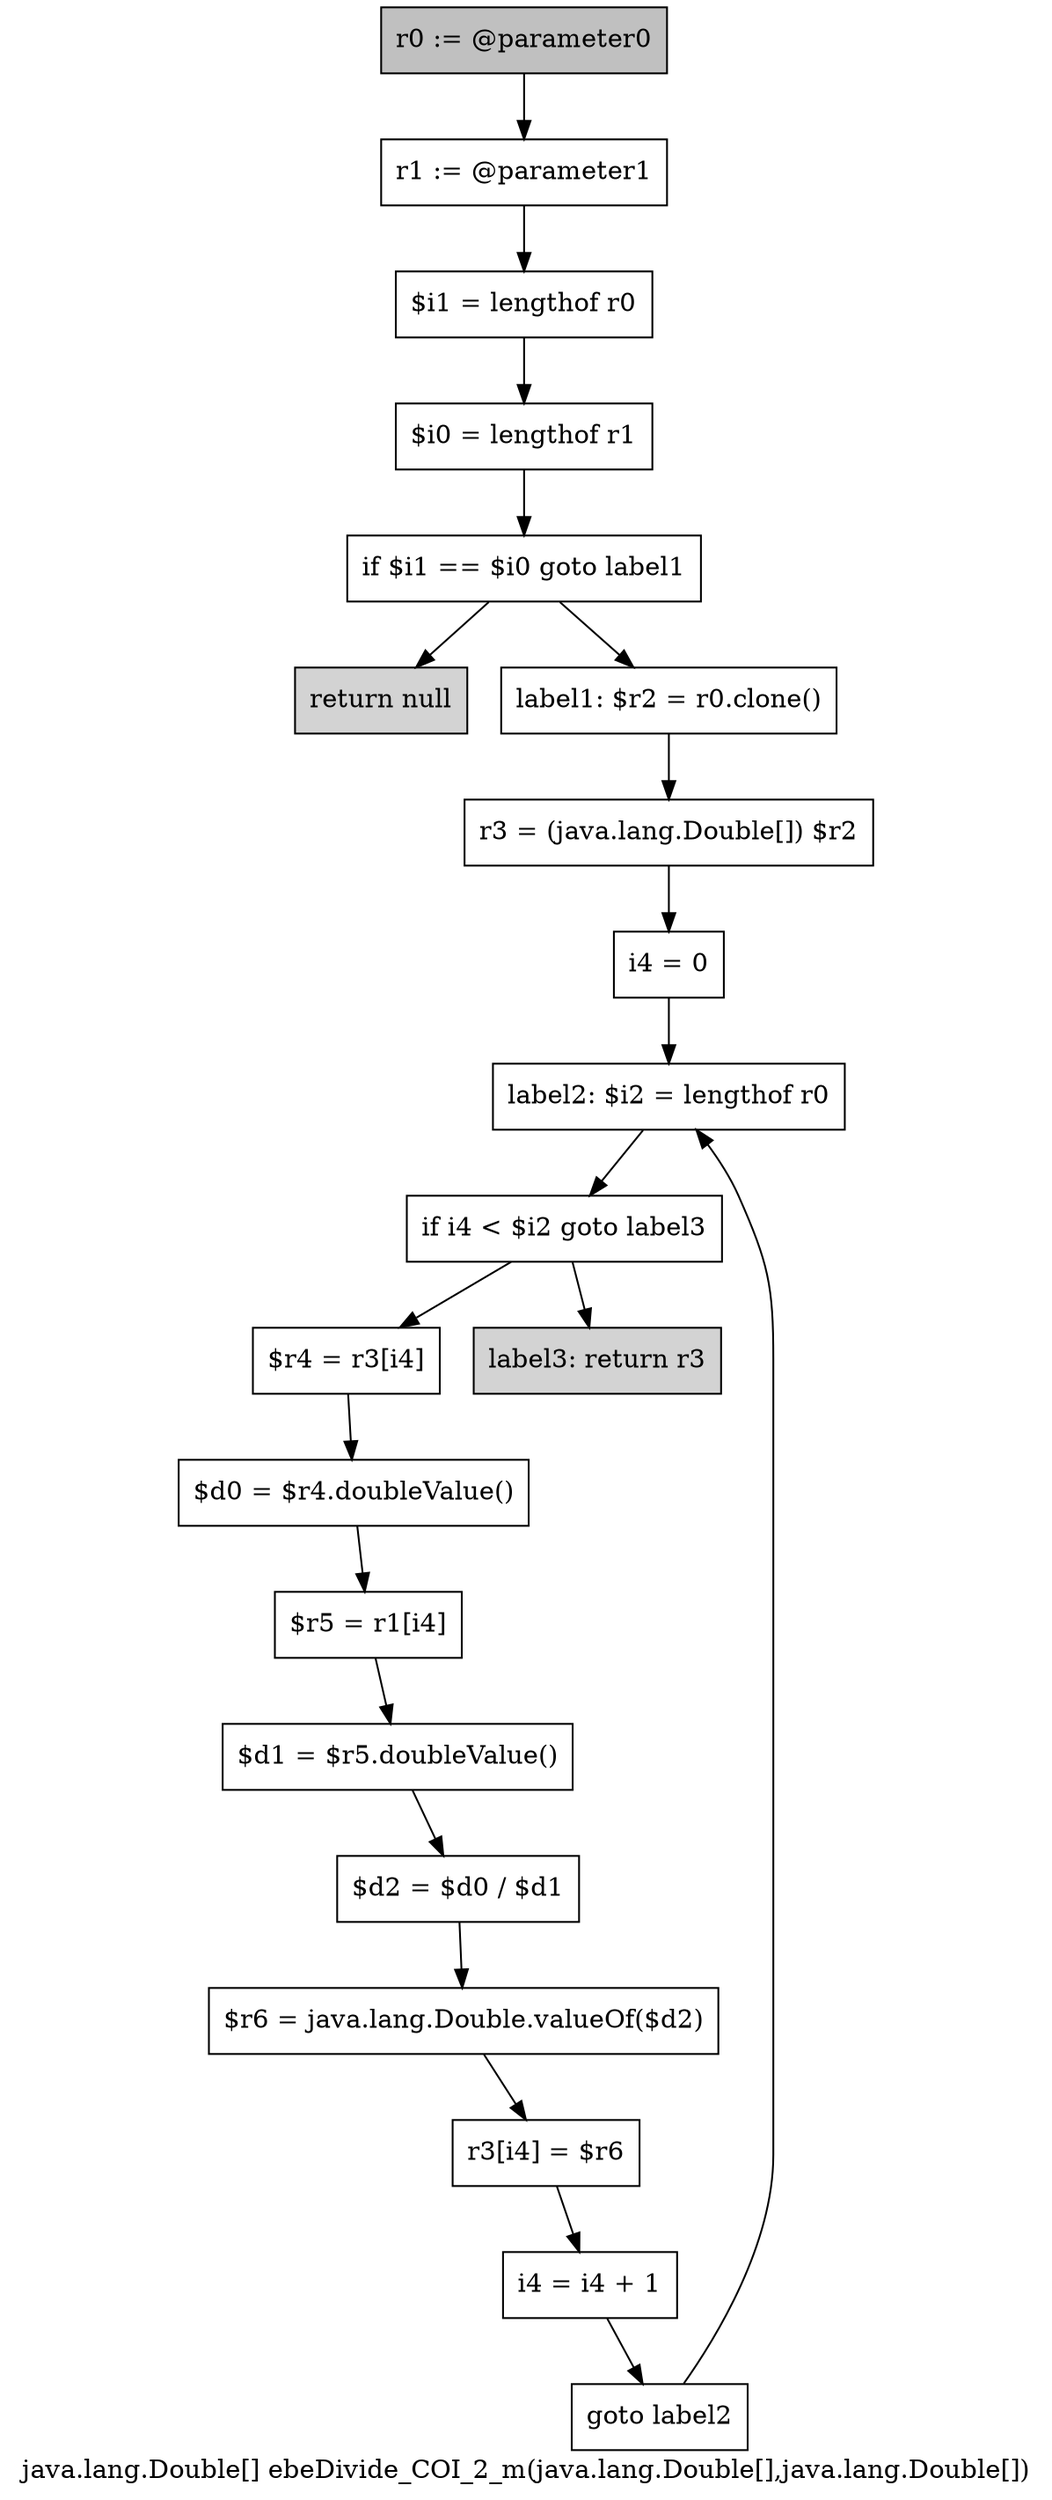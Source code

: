 digraph "java.lang.Double[] ebeDivide_COI_2_m(java.lang.Double[],java.lang.Double[])" {
    label="java.lang.Double[] ebeDivide_COI_2_m(java.lang.Double[],java.lang.Double[])";
    node [shape=box];
    "0" [style=filled,fillcolor=gray,label="r0 := @parameter0",];
    "1" [label="r1 := @parameter1",];
    "0"->"1";
    "2" [label="$i1 = lengthof r0",];
    "1"->"2";
    "3" [label="$i0 = lengthof r1",];
    "2"->"3";
    "4" [label="if $i1 == $i0 goto label1",];
    "3"->"4";
    "5" [style=filled,fillcolor=lightgray,label="return null",];
    "4"->"5";
    "6" [label="label1: $r2 = r0.clone()",];
    "4"->"6";
    "7" [label="r3 = (java.lang.Double[]) $r2",];
    "6"->"7";
    "8" [label="i4 = 0",];
    "7"->"8";
    "9" [label="label2: $i2 = lengthof r0",];
    "8"->"9";
    "10" [label="if i4 < $i2 goto label3",];
    "9"->"10";
    "11" [label="$r4 = r3[i4]",];
    "10"->"11";
    "20" [style=filled,fillcolor=lightgray,label="label3: return r3",];
    "10"->"20";
    "12" [label="$d0 = $r4.doubleValue()",];
    "11"->"12";
    "13" [label="$r5 = r1[i4]",];
    "12"->"13";
    "14" [label="$d1 = $r5.doubleValue()",];
    "13"->"14";
    "15" [label="$d2 = $d0 / $d1",];
    "14"->"15";
    "16" [label="$r6 = java.lang.Double.valueOf($d2)",];
    "15"->"16";
    "17" [label="r3[i4] = $r6",];
    "16"->"17";
    "18" [label="i4 = i4 + 1",];
    "17"->"18";
    "19" [label="goto label2",];
    "18"->"19";
    "19"->"9";
}
